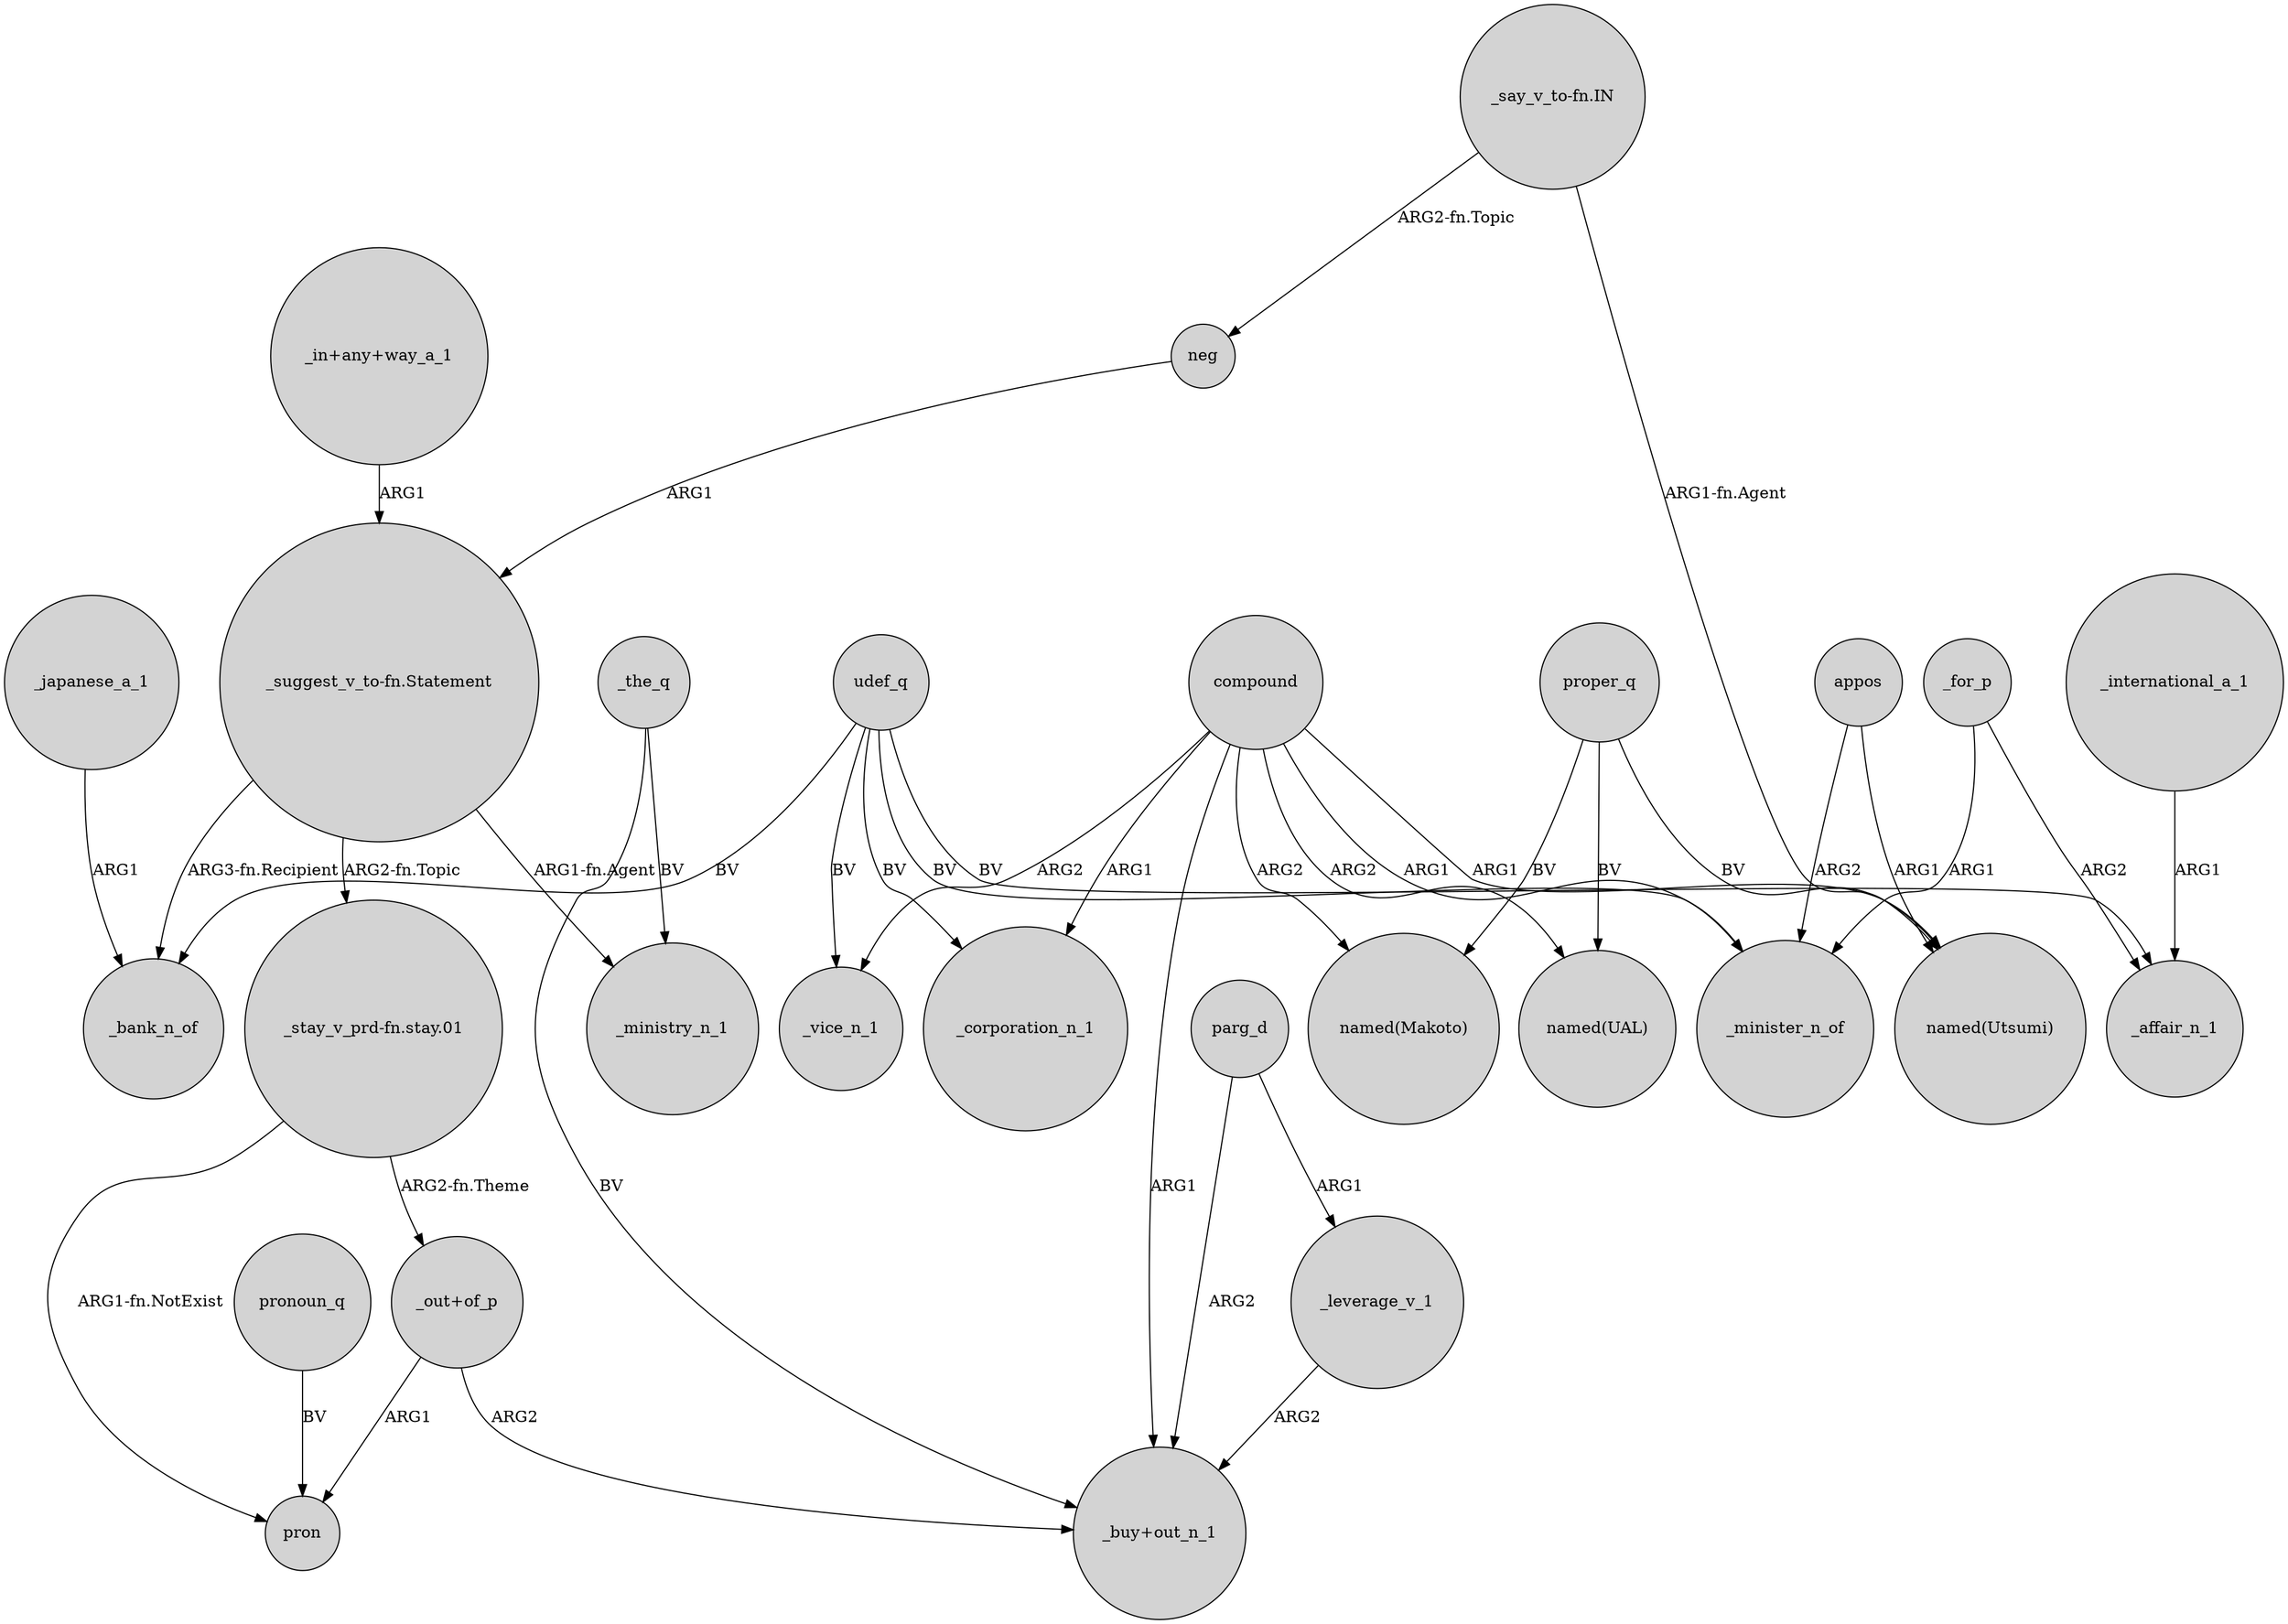 digraph {
	node [shape=circle style=filled]
	_japanese_a_1 -> _bank_n_of [label=ARG1]
	compound -> _vice_n_1 [label=ARG2]
	compound -> "named(Makoto)" [label=ARG2]
	proper_q -> "named(Makoto)" [label=BV]
	udef_q -> _affair_n_1 [label=BV]
	appos -> "named(Utsumi)" [label=ARG1]
	_for_p -> _affair_n_1 [label=ARG2]
	_the_q -> _ministry_n_1 [label=BV]
	compound -> "named(Utsumi)" [label=ARG1]
	"_suggest_v_to-fn.Statement" -> _bank_n_of [label="ARG3-fn.Recipient"]
	neg -> "_suggest_v_to-fn.Statement" [label=ARG1]
	parg_d -> "_buy+out_n_1" [label=ARG2]
	compound -> "named(UAL)" [label=ARG2]
	udef_q -> _vice_n_1 [label=BV]
	"_stay_v_prd-fn.stay.01" -> "_out+of_p" [label="ARG2-fn.Theme"]
	parg_d -> _leverage_v_1 [label=ARG1]
	"_suggest_v_to-fn.Statement" -> "_stay_v_prd-fn.stay.01" [label="ARG2-fn.Topic"]
	pronoun_q -> pron [label=BV]
	_the_q -> "_buy+out_n_1" [label=BV]
	udef_q -> _corporation_n_1 [label=BV]
	_for_p -> _minister_n_of [label=ARG1]
	compound -> _corporation_n_1 [label=ARG1]
	compound -> _minister_n_of [label=ARG1]
	"_out+of_p" -> "_buy+out_n_1" [label=ARG2]
	"_in+any+way_a_1" -> "_suggest_v_to-fn.Statement" [label=ARG1]
	"_out+of_p" -> pron [label=ARG1]
	proper_q -> "named(UAL)" [label=BV]
	_international_a_1 -> _affair_n_1 [label=ARG1]
	_leverage_v_1 -> "_buy+out_n_1" [label=ARG2]
	udef_q -> _minister_n_of [label=BV]
	compound -> "_buy+out_n_1" [label=ARG1]
	proper_q -> "named(Utsumi)" [label=BV]
	"_say_v_to-fn.IN" -> neg [label="ARG2-fn.Topic"]
	appos -> _minister_n_of [label=ARG2]
	"_suggest_v_to-fn.Statement" -> _ministry_n_1 [label="ARG1-fn.Agent"]
	"_stay_v_prd-fn.stay.01" -> pron [label="ARG1-fn.NotExist"]
	"_say_v_to-fn.IN" -> "named(Utsumi)" [label="ARG1-fn.Agent"]
	udef_q -> _bank_n_of [label=BV]
}
